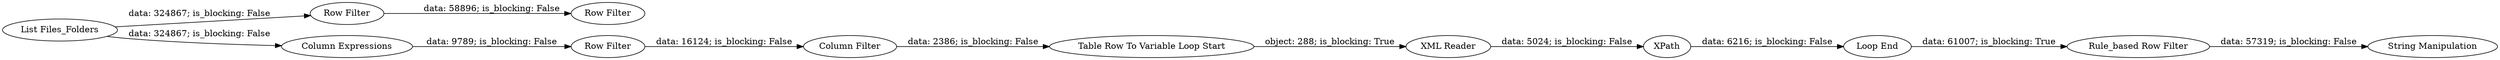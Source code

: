 digraph {
	"4418886294729216187_9" [label="Row Filter"]
	"4418886294729216187_4" [label="Column Filter"]
	"4418886294729216187_2" [label="Column Expressions"]
	"4418886294729216187_12" [label="Rule_based Row Filter"]
	"4418886294729216187_7" [label=XPath]
	"4418886294729216187_11" [label="String Manipulation"]
	"4418886294729216187_5" [label="Table Row To Variable Loop Start"]
	"4418886294729216187_8" [label="Loop End"]
	"4418886294729216187_10" [label="Row Filter"]
	"4418886294729216187_1" [label="List Files_Folders"]
	"4418886294729216187_6" [label="XML Reader"]
	"4418886294729216187_3" [label="Row Filter"]
	"4418886294729216187_4" -> "4418886294729216187_5" [label="data: 2386; is_blocking: False"]
	"4418886294729216187_7" -> "4418886294729216187_8" [label="data: 6216; is_blocking: False"]
	"4418886294729216187_2" -> "4418886294729216187_3" [label="data: 9789; is_blocking: False"]
	"4418886294729216187_1" -> "4418886294729216187_2" [label="data: 324867; is_blocking: False"]
	"4418886294729216187_9" -> "4418886294729216187_10" [label="data: 58896; is_blocking: False"]
	"4418886294729216187_12" -> "4418886294729216187_11" [label="data: 57319; is_blocking: False"]
	"4418886294729216187_1" -> "4418886294729216187_9" [label="data: 324867; is_blocking: False"]
	"4418886294729216187_3" -> "4418886294729216187_4" [label="data: 16124; is_blocking: False"]
	"4418886294729216187_6" -> "4418886294729216187_7" [label="data: 5024; is_blocking: False"]
	"4418886294729216187_5" -> "4418886294729216187_6" [label="object: 288; is_blocking: True"]
	"4418886294729216187_8" -> "4418886294729216187_12" [label="data: 61007; is_blocking: True"]
	rankdir=LR
}
